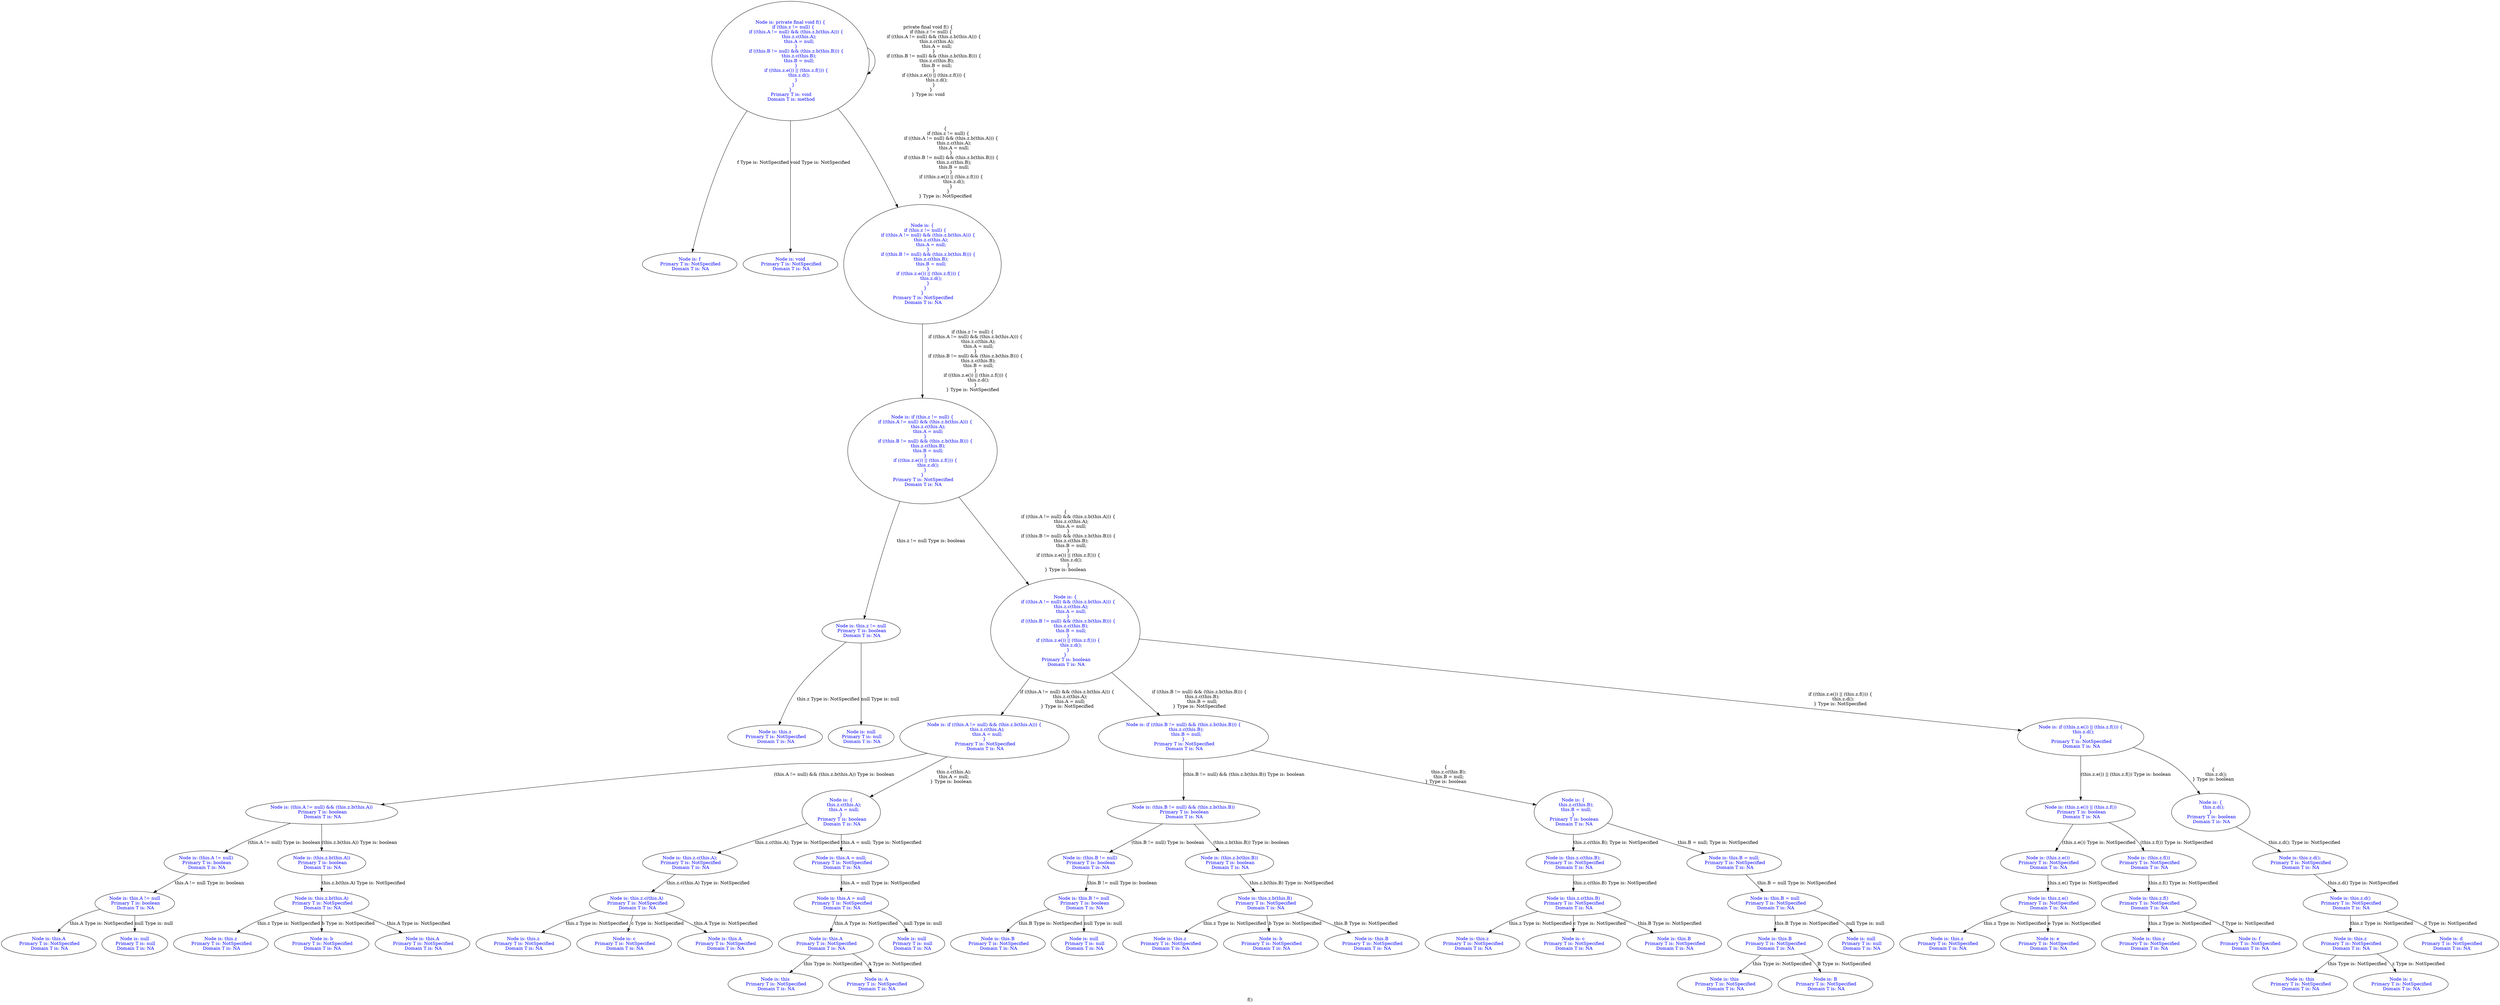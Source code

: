 digraph "f()" {
 label="f()"
{
 node [shape=box]} 
1144 -> 1144[label="private final void f() {
    if (this.z != null) {
        if ((this.A != null) && (this.z.b(this.A))) {
            this.z.c(this.A);
            this.A = null;
        }
        if ((this.B != null) && (this.z.b(this.B))) {
            this.z.c(this.B);
            this.B = null;
        }
        if ((this.z.e()) || (this.z.f())) {
            this.z.d();
        }
    }
} Type is: void"];
1144[label="Node is: private final void f() {
    if (this.z != null) {
        if ((this.A != null) && (this.z.b(this.A))) {
            this.z.c(this.A);
            this.A = null;
        }
        if ((this.B != null) && (this.z.b(this.B))) {
            this.z.c(this.B);
            this.B = null;
        }
        if ((this.z.e()) || (this.z.f())) {
            this.z.d();
        }
    }
}
 Primary T is: void
 Domain T is: method",fontcolor="blue"];
  1144 -> 1145[label="f Type is: NotSpecified"];
1145[label="Node is: f
 Primary T is: NotSpecified
 Domain T is: NA",fontcolor="blue"];
  1144 -> 1146[label="void Type is: NotSpecified"];
1146[label="Node is: void
 Primary T is: NotSpecified
 Domain T is: NA",fontcolor="blue"];
  1144 -> 1147[label="{
    if (this.z != null) {
        if ((this.A != null) && (this.z.b(this.A))) {
            this.z.c(this.A);
            this.A = null;
        }
        if ((this.B != null) && (this.z.b(this.B))) {
            this.z.c(this.B);
            this.B = null;
        }
        if ((this.z.e()) || (this.z.f())) {
            this.z.d();
        }
    }
} Type is: NotSpecified"];
1147[label="Node is: {
    if (this.z != null) {
        if ((this.A != null) && (this.z.b(this.A))) {
            this.z.c(this.A);
            this.A = null;
        }
        if ((this.B != null) && (this.z.b(this.B))) {
            this.z.c(this.B);
            this.B = null;
        }
        if ((this.z.e()) || (this.z.f())) {
            this.z.d();
        }
    }
}
 Primary T is: NotSpecified
 Domain T is: NA",fontcolor="blue"];
  1147 -> 1148[label="if (this.z != null) {
    if ((this.A != null) && (this.z.b(this.A))) {
        this.z.c(this.A);
        this.A = null;
    }
    if ((this.B != null) && (this.z.b(this.B))) {
        this.z.c(this.B);
        this.B = null;
    }
    if ((this.z.e()) || (this.z.f())) {
        this.z.d();
    }
} Type is: NotSpecified"];
1148[label="Node is: if (this.z != null) {
    if ((this.A != null) && (this.z.b(this.A))) {
        this.z.c(this.A);
        this.A = null;
    }
    if ((this.B != null) && (this.z.b(this.B))) {
        this.z.c(this.B);
        this.B = null;
    }
    if ((this.z.e()) || (this.z.f())) {
        this.z.d();
    }
}
 Primary T is: NotSpecified
 Domain T is: NA",fontcolor="blue"];
  1148 -> 1149[label="this.z != null Type is: boolean"];
1149[label="Node is: this.z != null
 Primary T is: boolean
 Domain T is: NA",fontcolor="blue"];
  1149 -> 1150[label="this.z Type is: NotSpecified"];
1150[label="Node is: this.z
 Primary T is: NotSpecified
 Domain T is: NA",fontcolor="blue"];
  1238 -> 1239[label="this Type is: NotSpecified"];
1239[label="Node is: this
 Primary T is: NotSpecified
 Domain T is: NA",fontcolor="blue"];
  1238 -> 1240[label="z Type is: NotSpecified"];
1240[label="Node is: z
 Primary T is: NotSpecified
 Domain T is: NA",fontcolor="blue"];
  1149 -> 1153[label="null Type is: null"];
1153[label="Node is: null
 Primary T is: null
 Domain T is: NA",fontcolor="blue"];
  1148 -> 1154[label="{
    if ((this.A != null) && (this.z.b(this.A))) {
        this.z.c(this.A);
        this.A = null;
    }
    if ((this.B != null) && (this.z.b(this.B))) {
        this.z.c(this.B);
        this.B = null;
    }
    if ((this.z.e()) || (this.z.f())) {
        this.z.d();
    }
} Type is: boolean"];
1154[label="Node is: {
    if ((this.A != null) && (this.z.b(this.A))) {
        this.z.c(this.A);
        this.A = null;
    }
    if ((this.B != null) && (this.z.b(this.B))) {
        this.z.c(this.B);
        this.B = null;
    }
    if ((this.z.e()) || (this.z.f())) {
        this.z.d();
    }
}
 Primary T is: boolean
 Domain T is: NA",fontcolor="blue"];
  1154 -> 1155[label="if ((this.A != null) && (this.z.b(this.A))) {
    this.z.c(this.A);
    this.A = null;
} Type is: NotSpecified"];
1155[label="Node is: if ((this.A != null) && (this.z.b(this.A))) {
    this.z.c(this.A);
    this.A = null;
}
 Primary T is: NotSpecified
 Domain T is: NA",fontcolor="blue"];
  1155 -> 1156[label="(this.A != null) && (this.z.b(this.A)) Type is: boolean"];
1156[label="Node is: (this.A != null) && (this.z.b(this.A))
 Primary T is: boolean
 Domain T is: NA",fontcolor="blue"];
  1156 -> 1157[label="(this.A != null) Type is: boolean"];
1157[label="Node is: (this.A != null)
 Primary T is: boolean
 Domain T is: NA",fontcolor="blue"];
  1157 -> 1158[label="this.A != null Type is: boolean"];
1158[label="Node is: this.A != null
 Primary T is: boolean
 Domain T is: NA",fontcolor="blue"];
  1158 -> 1159[label="this.A Type is: NotSpecified"];
1159[label="Node is: this.A
 Primary T is: NotSpecified
 Domain T is: NA",fontcolor="blue"];
  1184 -> 1185[label="this Type is: NotSpecified"];
1185[label="Node is: this
 Primary T is: NotSpecified
 Domain T is: NA",fontcolor="blue"];
  1184 -> 1186[label="A Type is: NotSpecified"];
1186[label="Node is: A
 Primary T is: NotSpecified
 Domain T is: NA",fontcolor="blue"];
  1158 -> 1162[label="null Type is: null"];
1162[label="Node is: null
 Primary T is: null
 Domain T is: NA",fontcolor="blue"];
  1156 -> 1163[label="(this.z.b(this.A)) Type is: boolean"];
1163[label="Node is: (this.z.b(this.A))
 Primary T is: boolean
 Domain T is: NA",fontcolor="blue"];
  1163 -> 1164[label="this.z.b(this.A) Type is: NotSpecified"];
1164[label="Node is: this.z.b(this.A)
 Primary T is: NotSpecified
 Domain T is: NA",fontcolor="blue"];
  1164 -> 1165[label="this.z Type is: NotSpecified"];
1165[label="Node is: this.z
 Primary T is: NotSpecified
 Domain T is: NA",fontcolor="blue"];
  1164 -> 1168[label="b Type is: NotSpecified"];
1168[label="Node is: b
 Primary T is: NotSpecified
 Domain T is: NA",fontcolor="blue"];
  1164 -> 1169[label="this.A Type is: NotSpecified"];
1169[label="Node is: this.A
 Primary T is: NotSpecified
 Domain T is: NA",fontcolor="blue"];
  1155 -> 1172[label="{
    this.z.c(this.A);
    this.A = null;
} Type is: boolean"];
1172[label="Node is: {
    this.z.c(this.A);
    this.A = null;
}
 Primary T is: boolean
 Domain T is: NA",fontcolor="blue"];
  1172 -> 1173[label="this.z.c(this.A); Type is: NotSpecified"];
1173[label="Node is: this.z.c(this.A);
 Primary T is: NotSpecified
 Domain T is: NA",fontcolor="blue"];
  1173 -> 1174[label="this.z.c(this.A) Type is: NotSpecified"];
1174[label="Node is: this.z.c(this.A)
 Primary T is: NotSpecified
 Domain T is: NA",fontcolor="blue"];
  1174 -> 1175[label="this.z Type is: NotSpecified"];
1175[label="Node is: this.z
 Primary T is: NotSpecified
 Domain T is: NA",fontcolor="blue"];
  1174 -> 1178[label="c Type is: NotSpecified"];
1178[label="Node is: c
 Primary T is: NotSpecified
 Domain T is: NA",fontcolor="blue"];
  1174 -> 1179[label="this.A Type is: NotSpecified"];
1179[label="Node is: this.A
 Primary T is: NotSpecified
 Domain T is: NA",fontcolor="blue"];
  1172 -> 1182[label="this.A = null; Type is: NotSpecified"];
1182[label="Node is: this.A = null;
 Primary T is: NotSpecified
 Domain T is: NA",fontcolor="blue"];
  1182 -> 1183[label="this.A = null Type is: NotSpecified"];
1183[label="Node is: this.A = null
 Primary T is: NotSpecified
 Domain T is: NA",fontcolor="blue"];
  1183 -> 1184[label="this.A Type is: NotSpecified"];
1184[label="Node is: this.A
 Primary T is: NotSpecified
 Domain T is: NA",fontcolor="blue"];
  1183 -> 1187[label="null Type is: null"];
1187[label="Node is: null
 Primary T is: null
 Domain T is: NA",fontcolor="blue"];
  1154 -> 1188[label="if ((this.B != null) && (this.z.b(this.B))) {
    this.z.c(this.B);
    this.B = null;
} Type is: NotSpecified"];
1188[label="Node is: if ((this.B != null) && (this.z.b(this.B))) {
    this.z.c(this.B);
    this.B = null;
}
 Primary T is: NotSpecified
 Domain T is: NA",fontcolor="blue"];
  1188 -> 1189[label="(this.B != null) && (this.z.b(this.B)) Type is: boolean"];
1189[label="Node is: (this.B != null) && (this.z.b(this.B))
 Primary T is: boolean
 Domain T is: NA",fontcolor="blue"];
  1189 -> 1190[label="(this.B != null) Type is: boolean"];
1190[label="Node is: (this.B != null)
 Primary T is: boolean
 Domain T is: NA",fontcolor="blue"];
  1190 -> 1191[label="this.B != null Type is: boolean"];
1191[label="Node is: this.B != null
 Primary T is: boolean
 Domain T is: NA",fontcolor="blue"];
  1191 -> 1192[label="this.B Type is: NotSpecified"];
1192[label="Node is: this.B
 Primary T is: NotSpecified
 Domain T is: NA",fontcolor="blue"];
  1217 -> 1218[label="this Type is: NotSpecified"];
1218[label="Node is: this
 Primary T is: NotSpecified
 Domain T is: NA",fontcolor="blue"];
  1217 -> 1219[label="B Type is: NotSpecified"];
1219[label="Node is: B
 Primary T is: NotSpecified
 Domain T is: NA",fontcolor="blue"];
  1191 -> 1195[label="null Type is: null"];
1195[label="Node is: null
 Primary T is: null
 Domain T is: NA",fontcolor="blue"];
  1189 -> 1196[label="(this.z.b(this.B)) Type is: boolean"];
1196[label="Node is: (this.z.b(this.B))
 Primary T is: boolean
 Domain T is: NA",fontcolor="blue"];
  1196 -> 1197[label="this.z.b(this.B) Type is: NotSpecified"];
1197[label="Node is: this.z.b(this.B)
 Primary T is: NotSpecified
 Domain T is: NA",fontcolor="blue"];
  1197 -> 1198[label="this.z Type is: NotSpecified"];
1198[label="Node is: this.z
 Primary T is: NotSpecified
 Domain T is: NA",fontcolor="blue"];
  1197 -> 1201[label="b Type is: NotSpecified"];
1201[label="Node is: b
 Primary T is: NotSpecified
 Domain T is: NA",fontcolor="blue"];
  1197 -> 1202[label="this.B Type is: NotSpecified"];
1202[label="Node is: this.B
 Primary T is: NotSpecified
 Domain T is: NA",fontcolor="blue"];
  1188 -> 1205[label="{
    this.z.c(this.B);
    this.B = null;
} Type is: boolean"];
1205[label="Node is: {
    this.z.c(this.B);
    this.B = null;
}
 Primary T is: boolean
 Domain T is: NA",fontcolor="blue"];
  1205 -> 1206[label="this.z.c(this.B); Type is: NotSpecified"];
1206[label="Node is: this.z.c(this.B);
 Primary T is: NotSpecified
 Domain T is: NA",fontcolor="blue"];
  1206 -> 1207[label="this.z.c(this.B) Type is: NotSpecified"];
1207[label="Node is: this.z.c(this.B)
 Primary T is: NotSpecified
 Domain T is: NA",fontcolor="blue"];
  1207 -> 1208[label="this.z Type is: NotSpecified"];
1208[label="Node is: this.z
 Primary T is: NotSpecified
 Domain T is: NA",fontcolor="blue"];
  1207 -> 1211[label="c Type is: NotSpecified"];
1211[label="Node is: c
 Primary T is: NotSpecified
 Domain T is: NA",fontcolor="blue"];
  1207 -> 1212[label="this.B Type is: NotSpecified"];
1212[label="Node is: this.B
 Primary T is: NotSpecified
 Domain T is: NA",fontcolor="blue"];
  1205 -> 1215[label="this.B = null; Type is: NotSpecified"];
1215[label="Node is: this.B = null;
 Primary T is: NotSpecified
 Domain T is: NA",fontcolor="blue"];
  1215 -> 1216[label="this.B = null Type is: NotSpecified"];
1216[label="Node is: this.B = null
 Primary T is: NotSpecified
 Domain T is: NA",fontcolor="blue"];
  1216 -> 1217[label="this.B Type is: NotSpecified"];
1217[label="Node is: this.B
 Primary T is: NotSpecified
 Domain T is: NA",fontcolor="blue"];
  1216 -> 1220[label="null Type is: null"];
1220[label="Node is: null
 Primary T is: null
 Domain T is: NA",fontcolor="blue"];
  1154 -> 1221[label="if ((this.z.e()) || (this.z.f())) {
    this.z.d();
} Type is: NotSpecified"];
1221[label="Node is: if ((this.z.e()) || (this.z.f())) {
    this.z.d();
}
 Primary T is: NotSpecified
 Domain T is: NA",fontcolor="blue"];
  1221 -> 1222[label="(this.z.e()) || (this.z.f()) Type is: boolean"];
1222[label="Node is: (this.z.e()) || (this.z.f())
 Primary T is: boolean
 Domain T is: NA",fontcolor="blue"];
  1222 -> 1223[label="(this.z.e()) Type is: NotSpecified"];
1223[label="Node is: (this.z.e())
 Primary T is: NotSpecified
 Domain T is: NA",fontcolor="blue"];
  1223 -> 1224[label="this.z.e() Type is: NotSpecified"];
1224[label="Node is: this.z.e()
 Primary T is: NotSpecified
 Domain T is: NA",fontcolor="blue"];
  1224 -> 1225[label="this.z Type is: NotSpecified"];
1225[label="Node is: this.z
 Primary T is: NotSpecified
 Domain T is: NA",fontcolor="blue"];
  1224 -> 1228[label="e Type is: NotSpecified"];
1228[label="Node is: e
 Primary T is: NotSpecified
 Domain T is: NA",fontcolor="blue"];
  1222 -> 1229[label="(this.z.f()) Type is: NotSpecified"];
1229[label="Node is: (this.z.f())
 Primary T is: NotSpecified
 Domain T is: NA",fontcolor="blue"];
  1229 -> 1230[label="this.z.f() Type is: NotSpecified"];
1230[label="Node is: this.z.f()
 Primary T is: NotSpecified
 Domain T is: NA",fontcolor="blue"];
  1230 -> 1231[label="this.z Type is: NotSpecified"];
1231[label="Node is: this.z
 Primary T is: NotSpecified
 Domain T is: NA",fontcolor="blue"];
  1230 -> 1234[label="f Type is: NotSpecified"];
1234[label="Node is: f
 Primary T is: NotSpecified
 Domain T is: NA",fontcolor="blue"];
  1221 -> 1235[label="{
    this.z.d();
} Type is: boolean"];
1235[label="Node is: {
    this.z.d();
}
 Primary T is: boolean
 Domain T is: NA",fontcolor="blue"];
  1235 -> 1236[label="this.z.d(); Type is: NotSpecified"];
1236[label="Node is: this.z.d();
 Primary T is: NotSpecified
 Domain T is: NA",fontcolor="blue"];
  1236 -> 1237[label="this.z.d() Type is: NotSpecified"];
1237[label="Node is: this.z.d()
 Primary T is: NotSpecified
 Domain T is: NA",fontcolor="blue"];
  1237 -> 1238[label="this.z Type is: NotSpecified"];
1238[label="Node is: this.z
 Primary T is: NotSpecified
 Domain T is: NA",fontcolor="blue"];
  1237 -> 1241[label="d Type is: NotSpecified"];
1241[label="Node is: d
 Primary T is: NotSpecified
 Domain T is: NA",fontcolor="blue"];
  }
